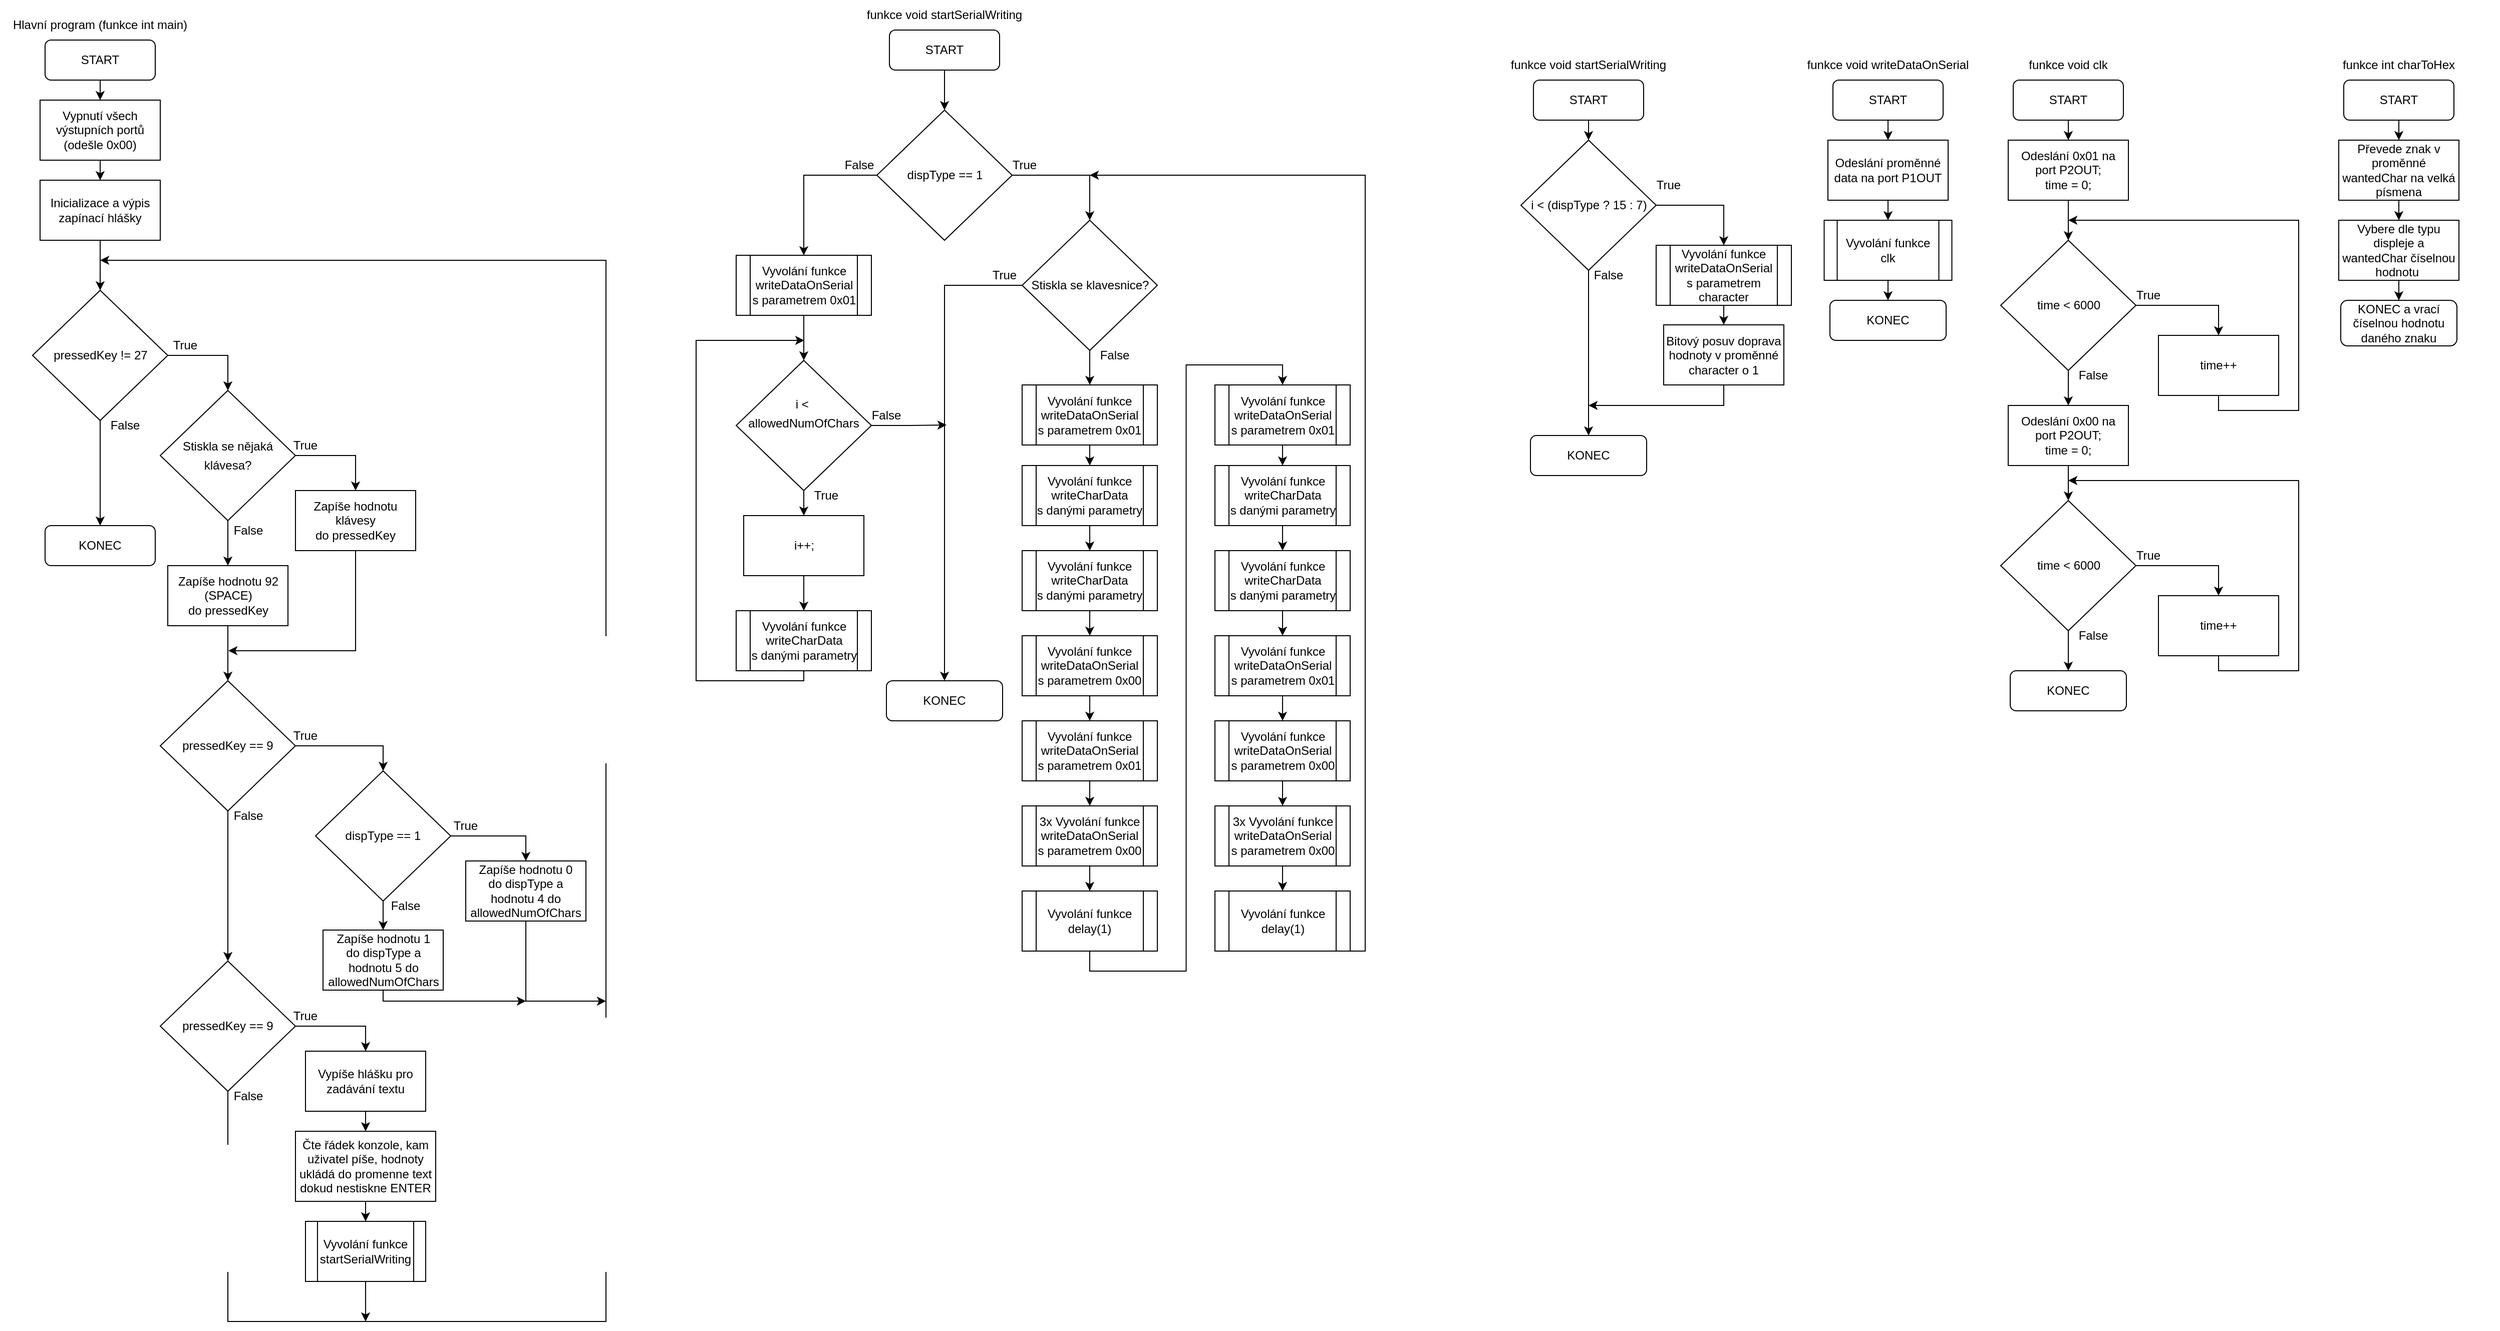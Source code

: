 <mxfile version="16.5.1" type="device"><diagram id="QrY56uuoLX36nAM80_0C" name="Stránka-1"><mxGraphModel dx="1778" dy="1081" grid="0" gridSize="10" guides="1" tooltips="1" connect="1" arrows="1" fold="1" page="0" pageScale="1" pageWidth="827" pageHeight="1169" math="0" shadow="0"><root><mxCell id="0"/><mxCell id="1" parent="0"/><mxCell id="c5aJaTp_58Mo5T-asgfk-2" style="edgeStyle=orthogonalEdgeStyle;rounded=0;orthogonalLoop=1;jettySize=auto;html=1;exitX=0.5;exitY=1;exitDx=0;exitDy=0;entryX=0.5;entryY=0;entryDx=0;entryDy=0;" parent="1" source="IJ9Cn77goTCzu-qHW19k-1" target="c5aJaTp_58Mo5T-asgfk-1" edge="1"><mxGeometry relative="1" as="geometry"/></mxCell><mxCell id="IJ9Cn77goTCzu-qHW19k-1" value="START" style="rounded=1;whiteSpace=wrap;html=1;" parent="1" vertex="1"><mxGeometry x="70" y="190" width="110" height="40" as="geometry"/></mxCell><mxCell id="IJ9Cn77goTCzu-qHW19k-2" value="Hlavní program (funkce int main)" style="text;html=1;strokeColor=none;fillColor=none;align=center;verticalAlign=middle;whiteSpace=wrap;rounded=0;" parent="1" vertex="1"><mxGeometry x="25" y="160" width="200" height="30" as="geometry"/></mxCell><mxCell id="IJ9Cn77goTCzu-qHW19k-237" value="KONEC" style="rounded=1;whiteSpace=wrap;html=1;" parent="1" vertex="1"><mxGeometry x="70" y="675" width="110" height="40" as="geometry"/></mxCell><mxCell id="c5aJaTp_58Mo5T-asgfk-4" style="edgeStyle=orthogonalEdgeStyle;rounded=0;orthogonalLoop=1;jettySize=auto;html=1;exitX=0.5;exitY=1;exitDx=0;exitDy=0;entryX=0.5;entryY=0;entryDx=0;entryDy=0;" parent="1" source="c5aJaTp_58Mo5T-asgfk-1" target="c5aJaTp_58Mo5T-asgfk-3" edge="1"><mxGeometry relative="1" as="geometry"/></mxCell><mxCell id="c5aJaTp_58Mo5T-asgfk-1" value="Vypnutí všech výstupních portů&lt;br&gt;(odešle 0x00)" style="rounded=0;whiteSpace=wrap;html=1;" parent="1" vertex="1"><mxGeometry x="65" y="250" width="120" height="60" as="geometry"/></mxCell><mxCell id="c5aJaTp_58Mo5T-asgfk-6" style="edgeStyle=orthogonalEdgeStyle;rounded=0;orthogonalLoop=1;jettySize=auto;html=1;exitX=0.5;exitY=1;exitDx=0;exitDy=0;entryX=0.5;entryY=0;entryDx=0;entryDy=0;fontFamily=Helvetica;fontSize=12;fontColor=#000000;" parent="1" source="c5aJaTp_58Mo5T-asgfk-3" target="c5aJaTp_58Mo5T-asgfk-5" edge="1"><mxGeometry relative="1" as="geometry"/></mxCell><mxCell id="c5aJaTp_58Mo5T-asgfk-3" value="Inicializace a výpis zapínací hlášky" style="rounded=0;whiteSpace=wrap;html=1;" parent="1" vertex="1"><mxGeometry x="65" y="330" width="120" height="60" as="geometry"/></mxCell><mxCell id="c5aJaTp_58Mo5T-asgfk-10" style="edgeStyle=orthogonalEdgeStyle;rounded=0;orthogonalLoop=1;jettySize=auto;html=1;exitX=0.5;exitY=1;exitDx=0;exitDy=0;entryX=0.5;entryY=0;entryDx=0;entryDy=0;fontFamily=Helvetica;fontSize=12;fontColor=#000000;" parent="1" source="c5aJaTp_58Mo5T-asgfk-5" target="IJ9Cn77goTCzu-qHW19k-237" edge="1"><mxGeometry relative="1" as="geometry"/></mxCell><mxCell id="c5aJaTp_58Mo5T-asgfk-12" style="edgeStyle=orthogonalEdgeStyle;rounded=0;orthogonalLoop=1;jettySize=auto;html=1;exitX=1;exitY=0.5;exitDx=0;exitDy=0;fontFamily=Helvetica;fontSize=12;fontColor=#000000;" parent="1" source="c5aJaTp_58Mo5T-asgfk-5" target="c5aJaTp_58Mo5T-asgfk-11" edge="1"><mxGeometry relative="1" as="geometry"/></mxCell><mxCell id="c5aJaTp_58Mo5T-asgfk-5" value="&lt;div style=&quot;line-height: 19px&quot;&gt;&lt;span style=&quot;background-color: rgb(255 , 255 , 255)&quot;&gt;pressedKey != 27&lt;/span&gt;&lt;/div&gt;" style="rhombus;whiteSpace=wrap;html=1;" parent="1" vertex="1"><mxGeometry x="57.5" y="440" width="135" height="130" as="geometry"/></mxCell><mxCell id="c5aJaTp_58Mo5T-asgfk-8" value="False" style="text;html=1;strokeColor=none;fillColor=none;align=center;verticalAlign=middle;whiteSpace=wrap;rounded=0;labelBackgroundColor=#FFFFFF;fontFamily=Helvetica;fontSize=12;fontColor=#000000;" parent="1" vertex="1"><mxGeometry x="120" y="560" width="60" height="30" as="geometry"/></mxCell><mxCell id="c5aJaTp_58Mo5T-asgfk-9" value="True" style="text;html=1;strokeColor=none;fillColor=none;align=center;verticalAlign=middle;whiteSpace=wrap;rounded=0;labelBackgroundColor=#FFFFFF;fontFamily=Helvetica;fontSize=12;fontColor=#000000;" parent="1" vertex="1"><mxGeometry x="180" y="480" width="60" height="30" as="geometry"/></mxCell><mxCell id="c5aJaTp_58Mo5T-asgfk-15" style="edgeStyle=orthogonalEdgeStyle;rounded=0;orthogonalLoop=1;jettySize=auto;html=1;exitX=1;exitY=0.5;exitDx=0;exitDy=0;entryX=0.5;entryY=0;entryDx=0;entryDy=0;fontFamily=Helvetica;fontSize=12;fontColor=#000000;" parent="1" source="c5aJaTp_58Mo5T-asgfk-11" target="c5aJaTp_58Mo5T-asgfk-14" edge="1"><mxGeometry relative="1" as="geometry"/></mxCell><mxCell id="c5aJaTp_58Mo5T-asgfk-20" style="edgeStyle=orthogonalEdgeStyle;rounded=0;orthogonalLoop=1;jettySize=auto;html=1;exitX=0.5;exitY=1;exitDx=0;exitDy=0;fontFamily=Helvetica;fontSize=12;fontColor=#000000;entryX=0.5;entryY=0;entryDx=0;entryDy=0;" parent="1" source="c5aJaTp_58Mo5T-asgfk-11" target="th4B8OFvPpPlxjY0SMCy-1" edge="1"><mxGeometry relative="1" as="geometry"><mxPoint x="252.5" y="750" as="targetPoint"/></mxGeometry></mxCell><mxCell id="c5aJaTp_58Mo5T-asgfk-11" value="&lt;div style=&quot;line-height: 19px&quot;&gt;&lt;span style=&quot;background-color: rgb(255 , 255 , 255)&quot;&gt;Stiskla se nějaká klávesa?&lt;/span&gt;&lt;/div&gt;" style="rhombus;whiteSpace=wrap;html=1;" parent="1" vertex="1"><mxGeometry x="185" y="540" width="135" height="130" as="geometry"/></mxCell><mxCell id="c5aJaTp_58Mo5T-asgfk-13" value="True" style="text;html=1;strokeColor=none;fillColor=none;align=center;verticalAlign=middle;whiteSpace=wrap;rounded=0;labelBackgroundColor=#FFFFFF;fontFamily=Helvetica;fontSize=12;fontColor=#000000;" parent="1" vertex="1"><mxGeometry x="300" y="580" width="60" height="30" as="geometry"/></mxCell><mxCell id="th4B8OFvPpPlxjY0SMCy-6" style="edgeStyle=orthogonalEdgeStyle;rounded=0;orthogonalLoop=1;jettySize=auto;html=1;exitX=0.5;exitY=1;exitDx=0;exitDy=0;" edge="1" parent="1" source="c5aJaTp_58Mo5T-asgfk-14"><mxGeometry relative="1" as="geometry"><mxPoint x="253" y="800" as="targetPoint"/><Array as="points"><mxPoint x="380" y="800"/><mxPoint x="253" y="800"/></Array></mxGeometry></mxCell><mxCell id="c5aJaTp_58Mo5T-asgfk-14" value="Zapíše hodnotu klávesy &lt;br&gt;do pressedKey" style="rounded=0;whiteSpace=wrap;html=1;labelBackgroundColor=#FFFFFF;fontFamily=Helvetica;fontSize=12;fontColor=#000000;" parent="1" vertex="1"><mxGeometry x="320" y="640" width="120" height="60" as="geometry"/></mxCell><mxCell id="c5aJaTp_58Mo5T-asgfk-16" value="False" style="text;html=1;strokeColor=none;fillColor=none;align=center;verticalAlign=middle;whiteSpace=wrap;rounded=0;labelBackgroundColor=#FFFFFF;fontFamily=Helvetica;fontSize=12;fontColor=#000000;" parent="1" vertex="1"><mxGeometry x="243" y="665" width="60" height="30" as="geometry"/></mxCell><mxCell id="th4B8OFvPpPlxjY0SMCy-39" style="edgeStyle=orthogonalEdgeStyle;rounded=0;orthogonalLoop=1;jettySize=auto;html=1;exitX=0.5;exitY=1;exitDx=0;exitDy=0;entryX=0.5;entryY=0;entryDx=0;entryDy=0;" edge="1" parent="1" source="c5aJaTp_58Mo5T-asgfk-121" target="th4B8OFvPpPlxjY0SMCy-32"><mxGeometry relative="1" as="geometry"/></mxCell><mxCell id="c5aJaTp_58Mo5T-asgfk-121" value="START" style="rounded=1;whiteSpace=wrap;html=1;" parent="1" vertex="1"><mxGeometry x="913" y="180" width="110" height="40" as="geometry"/></mxCell><mxCell id="c5aJaTp_58Mo5T-asgfk-122" value="funkce void startSerialWriting" style="text;html=1;strokeColor=none;fillColor=none;align=center;verticalAlign=middle;whiteSpace=wrap;rounded=0;" parent="1" vertex="1"><mxGeometry x="868" y="150" width="200" height="30" as="geometry"/></mxCell><mxCell id="th4B8OFvPpPlxjY0SMCy-4" style="edgeStyle=orthogonalEdgeStyle;rounded=0;orthogonalLoop=1;jettySize=auto;html=1;exitX=0.5;exitY=1;exitDx=0;exitDy=0;entryX=0.5;entryY=0;entryDx=0;entryDy=0;" edge="1" parent="1" source="th4B8OFvPpPlxjY0SMCy-1" target="th4B8OFvPpPlxjY0SMCy-2"><mxGeometry relative="1" as="geometry"/></mxCell><mxCell id="th4B8OFvPpPlxjY0SMCy-1" value="Zapíše hodnotu 92 (SPACE) &lt;br&gt;do pressedKey" style="rounded=0;whiteSpace=wrap;html=1;labelBackgroundColor=#FFFFFF;fontFamily=Helvetica;fontSize=12;fontColor=#000000;" vertex="1" parent="1"><mxGeometry x="192.5" y="715" width="120" height="60" as="geometry"/></mxCell><mxCell id="th4B8OFvPpPlxjY0SMCy-5" style="edgeStyle=orthogonalEdgeStyle;rounded=0;orthogonalLoop=1;jettySize=auto;html=1;exitX=0.5;exitY=1;exitDx=0;exitDy=0;entryX=0.5;entryY=0;entryDx=0;entryDy=0;" edge="1" parent="1" source="th4B8OFvPpPlxjY0SMCy-2" target="th4B8OFvPpPlxjY0SMCy-3"><mxGeometry relative="1" as="geometry"/></mxCell><mxCell id="th4B8OFvPpPlxjY0SMCy-13" style="edgeStyle=orthogonalEdgeStyle;rounded=0;orthogonalLoop=1;jettySize=auto;html=1;exitX=1;exitY=0.5;exitDx=0;exitDy=0;entryX=0.5;entryY=0;entryDx=0;entryDy=0;" edge="1" parent="1" source="th4B8OFvPpPlxjY0SMCy-2" target="th4B8OFvPpPlxjY0SMCy-12"><mxGeometry relative="1" as="geometry"/></mxCell><mxCell id="th4B8OFvPpPlxjY0SMCy-2" value="&lt;div style=&quot;line-height: 19px&quot;&gt;&lt;span style=&quot;background-color: rgb(255 , 255 , 255)&quot;&gt;pressedKey == 9&lt;/span&gt;&lt;/div&gt;" style="rhombus;whiteSpace=wrap;html=1;" vertex="1" parent="1"><mxGeometry x="185" y="830" width="135" height="130" as="geometry"/></mxCell><mxCell id="th4B8OFvPpPlxjY0SMCy-10" style="edgeStyle=orthogonalEdgeStyle;rounded=0;orthogonalLoop=1;jettySize=auto;html=1;exitX=0.5;exitY=1;exitDx=0;exitDy=0;" edge="1" parent="1" source="th4B8OFvPpPlxjY0SMCy-3"><mxGeometry relative="1" as="geometry"><mxPoint x="125" y="410" as="targetPoint"/><Array as="points"><mxPoint x="253" y="1470"/><mxPoint x="630" y="1470"/><mxPoint x="630" y="410"/></Array></mxGeometry></mxCell><mxCell id="th4B8OFvPpPlxjY0SMCy-24" style="edgeStyle=orthogonalEdgeStyle;rounded=0;orthogonalLoop=1;jettySize=auto;html=1;exitX=1;exitY=0.5;exitDx=0;exitDy=0;entryX=0.5;entryY=0;entryDx=0;entryDy=0;" edge="1" parent="1" source="th4B8OFvPpPlxjY0SMCy-3" target="th4B8OFvPpPlxjY0SMCy-23"><mxGeometry relative="1" as="geometry"/></mxCell><mxCell id="th4B8OFvPpPlxjY0SMCy-3" value="&lt;div style=&quot;line-height: 19px&quot;&gt;&lt;span style=&quot;background-color: rgb(255 , 255 , 255)&quot;&gt;pressedKey == 9&lt;/span&gt;&lt;/div&gt;" style="rhombus;whiteSpace=wrap;html=1;" vertex="1" parent="1"><mxGeometry x="185" y="1110" width="135" height="130" as="geometry"/></mxCell><mxCell id="th4B8OFvPpPlxjY0SMCy-7" value="False" style="text;html=1;strokeColor=none;fillColor=none;align=center;verticalAlign=middle;whiteSpace=wrap;rounded=0;labelBackgroundColor=#FFFFFF;fontFamily=Helvetica;fontSize=12;fontColor=#000000;" vertex="1" parent="1"><mxGeometry x="243" y="950" width="60" height="30" as="geometry"/></mxCell><mxCell id="th4B8OFvPpPlxjY0SMCy-8" value="True" style="text;html=1;strokeColor=none;fillColor=none;align=center;verticalAlign=middle;whiteSpace=wrap;rounded=0;labelBackgroundColor=#FFFFFF;fontFamily=Helvetica;fontSize=12;fontColor=#000000;" vertex="1" parent="1"><mxGeometry x="300" y="870" width="60" height="30" as="geometry"/></mxCell><mxCell id="th4B8OFvPpPlxjY0SMCy-9" value="False" style="text;html=1;strokeColor=none;fillColor=none;align=center;verticalAlign=middle;whiteSpace=wrap;rounded=0;labelBackgroundColor=#FFFFFF;fontFamily=Helvetica;fontSize=12;fontColor=#000000;" vertex="1" parent="1"><mxGeometry x="400" y="1040" width="60" height="30" as="geometry"/></mxCell><mxCell id="th4B8OFvPpPlxjY0SMCy-15" style="edgeStyle=orthogonalEdgeStyle;rounded=0;orthogonalLoop=1;jettySize=auto;html=1;exitX=1;exitY=0.5;exitDx=0;exitDy=0;entryX=0.5;entryY=0;entryDx=0;entryDy=0;" edge="1" parent="1" source="th4B8OFvPpPlxjY0SMCy-12" target="th4B8OFvPpPlxjY0SMCy-14"><mxGeometry relative="1" as="geometry"/></mxCell><mxCell id="th4B8OFvPpPlxjY0SMCy-17" style="edgeStyle=orthogonalEdgeStyle;rounded=0;orthogonalLoop=1;jettySize=auto;html=1;exitX=0.5;exitY=1;exitDx=0;exitDy=0;entryX=0.5;entryY=0;entryDx=0;entryDy=0;" edge="1" parent="1" source="th4B8OFvPpPlxjY0SMCy-12" target="th4B8OFvPpPlxjY0SMCy-16"><mxGeometry relative="1" as="geometry"/></mxCell><mxCell id="th4B8OFvPpPlxjY0SMCy-12" value="&lt;div style=&quot;line-height: 19px&quot;&gt;&lt;span style=&quot;background-color: rgb(255 , 255 , 255)&quot;&gt;dispType == 1&lt;/span&gt;&lt;/div&gt;" style="rhombus;whiteSpace=wrap;html=1;" vertex="1" parent="1"><mxGeometry x="340" y="920" width="135" height="130" as="geometry"/></mxCell><mxCell id="th4B8OFvPpPlxjY0SMCy-19" style="edgeStyle=orthogonalEdgeStyle;rounded=0;orthogonalLoop=1;jettySize=auto;html=1;exitX=0.5;exitY=1;exitDx=0;exitDy=0;" edge="1" parent="1" source="th4B8OFvPpPlxjY0SMCy-14"><mxGeometry relative="1" as="geometry"><mxPoint x="630" y="1150" as="targetPoint"/><Array as="points"><mxPoint x="550" y="1150"/></Array></mxGeometry></mxCell><mxCell id="th4B8OFvPpPlxjY0SMCy-14" value="Zapíše hodnotu 0&lt;br&gt;do dispType a hodnotu 4 do allowedNumOfChars" style="rounded=0;whiteSpace=wrap;html=1;labelBackgroundColor=#FFFFFF;fontFamily=Helvetica;fontSize=12;fontColor=#000000;" vertex="1" parent="1"><mxGeometry x="490" y="1010" width="120" height="60" as="geometry"/></mxCell><mxCell id="th4B8OFvPpPlxjY0SMCy-20" style="edgeStyle=orthogonalEdgeStyle;rounded=0;orthogonalLoop=1;jettySize=auto;html=1;exitX=0.5;exitY=1;exitDx=0;exitDy=0;" edge="1" parent="1" source="th4B8OFvPpPlxjY0SMCy-16"><mxGeometry relative="1" as="geometry"><mxPoint x="550" y="1150" as="targetPoint"/><Array as="points"><mxPoint x="408" y="1150"/></Array></mxGeometry></mxCell><mxCell id="th4B8OFvPpPlxjY0SMCy-16" value="Zapíše hodnotu 1&lt;br&gt;do dispType a hodnotu 5 do allowedNumOfChars" style="rounded=0;whiteSpace=wrap;html=1;labelBackgroundColor=#FFFFFF;fontFamily=Helvetica;fontSize=12;fontColor=#000000;" vertex="1" parent="1"><mxGeometry x="347.5" y="1079" width="120" height="60" as="geometry"/></mxCell><mxCell id="th4B8OFvPpPlxjY0SMCy-21" value="True" style="text;html=1;strokeColor=none;fillColor=none;align=center;verticalAlign=middle;whiteSpace=wrap;rounded=0;labelBackgroundColor=#FFFFFF;fontFamily=Helvetica;fontSize=12;fontColor=#000000;" vertex="1" parent="1"><mxGeometry x="460" y="960" width="60" height="30" as="geometry"/></mxCell><mxCell id="th4B8OFvPpPlxjY0SMCy-28" style="edgeStyle=orthogonalEdgeStyle;rounded=0;orthogonalLoop=1;jettySize=auto;html=1;exitX=0.5;exitY=1;exitDx=0;exitDy=0;entryX=0.5;entryY=0;entryDx=0;entryDy=0;" edge="1" parent="1" source="th4B8OFvPpPlxjY0SMCy-22" target="th4B8OFvPpPlxjY0SMCy-27"><mxGeometry relative="1" as="geometry"/></mxCell><mxCell id="th4B8OFvPpPlxjY0SMCy-22" value="Čte řádek konzole, kam uživatel píše, hodnoty ukládá do promenne text&lt;br&gt;dokud nestiskne ENTER" style="rounded=0;whiteSpace=wrap;html=1;labelBackgroundColor=#FFFFFF;fontFamily=Helvetica;fontSize=12;fontColor=#000000;" vertex="1" parent="1"><mxGeometry x="320" y="1280" width="140" height="70" as="geometry"/></mxCell><mxCell id="th4B8OFvPpPlxjY0SMCy-25" style="edgeStyle=orthogonalEdgeStyle;rounded=0;orthogonalLoop=1;jettySize=auto;html=1;exitX=0.5;exitY=1;exitDx=0;exitDy=0;entryX=0.5;entryY=0;entryDx=0;entryDy=0;" edge="1" parent="1" source="th4B8OFvPpPlxjY0SMCy-23" target="th4B8OFvPpPlxjY0SMCy-22"><mxGeometry relative="1" as="geometry"/></mxCell><mxCell id="th4B8OFvPpPlxjY0SMCy-23" value="Vypíše hlášku pro zadávání textu" style="rounded=0;whiteSpace=wrap;html=1;labelBackgroundColor=#FFFFFF;fontFamily=Helvetica;fontSize=12;fontColor=#000000;" vertex="1" parent="1"><mxGeometry x="330" y="1200" width="120" height="60" as="geometry"/></mxCell><mxCell id="th4B8OFvPpPlxjY0SMCy-29" style="edgeStyle=orthogonalEdgeStyle;rounded=0;orthogonalLoop=1;jettySize=auto;html=1;exitX=0.5;exitY=1;exitDx=0;exitDy=0;" edge="1" parent="1" source="th4B8OFvPpPlxjY0SMCy-27"><mxGeometry relative="1" as="geometry"><mxPoint x="390" y="1470" as="targetPoint"/></mxGeometry></mxCell><mxCell id="th4B8OFvPpPlxjY0SMCy-27" value="Vyvolání funkce startSerialWriting" style="shape=process;whiteSpace=wrap;html=1;backgroundOutline=1;" vertex="1" parent="1"><mxGeometry x="330" y="1370" width="120" height="60" as="geometry"/></mxCell><mxCell id="th4B8OFvPpPlxjY0SMCy-30" value="False" style="text;html=1;strokeColor=none;fillColor=none;align=center;verticalAlign=middle;whiteSpace=wrap;rounded=0;labelBackgroundColor=#FFFFFF;fontFamily=Helvetica;fontSize=12;fontColor=#000000;" vertex="1" parent="1"><mxGeometry x="243" y="1230" width="60" height="30" as="geometry"/></mxCell><mxCell id="th4B8OFvPpPlxjY0SMCy-31" value="True" style="text;html=1;strokeColor=none;fillColor=none;align=center;verticalAlign=middle;whiteSpace=wrap;rounded=0;labelBackgroundColor=#FFFFFF;fontFamily=Helvetica;fontSize=12;fontColor=#000000;" vertex="1" parent="1"><mxGeometry x="300" y="1150" width="60" height="30" as="geometry"/></mxCell><mxCell id="th4B8OFvPpPlxjY0SMCy-37" style="edgeStyle=orthogonalEdgeStyle;rounded=0;orthogonalLoop=1;jettySize=auto;html=1;exitX=1;exitY=0.5;exitDx=0;exitDy=0;entryX=0.5;entryY=0;entryDx=0;entryDy=0;" edge="1" parent="1" source="th4B8OFvPpPlxjY0SMCy-32" target="th4B8OFvPpPlxjY0SMCy-35"><mxGeometry relative="1" as="geometry"/></mxCell><mxCell id="th4B8OFvPpPlxjY0SMCy-85" style="edgeStyle=orthogonalEdgeStyle;rounded=0;orthogonalLoop=1;jettySize=auto;html=1;exitX=0;exitY=0.5;exitDx=0;exitDy=0;entryX=0.5;entryY=0;entryDx=0;entryDy=0;" edge="1" parent="1" source="th4B8OFvPpPlxjY0SMCy-35" target="th4B8OFvPpPlxjY0SMCy-84"><mxGeometry relative="1" as="geometry"/></mxCell><mxCell id="th4B8OFvPpPlxjY0SMCy-88" style="edgeStyle=orthogonalEdgeStyle;rounded=0;orthogonalLoop=1;jettySize=auto;html=1;exitX=0;exitY=0.5;exitDx=0;exitDy=0;entryX=0.5;entryY=0;entryDx=0;entryDy=0;" edge="1" parent="1" source="th4B8OFvPpPlxjY0SMCy-32" target="th4B8OFvPpPlxjY0SMCy-87"><mxGeometry relative="1" as="geometry"/></mxCell><mxCell id="th4B8OFvPpPlxjY0SMCy-32" value="&lt;div style=&quot;line-height: 19px&quot;&gt;&lt;span style=&quot;background-color: rgb(255 , 255 , 255)&quot;&gt;dispType == 1&lt;/span&gt;&lt;/div&gt;" style="rhombus;whiteSpace=wrap;html=1;" vertex="1" parent="1"><mxGeometry x="900.5" y="260" width="135" height="130" as="geometry"/></mxCell><mxCell id="th4B8OFvPpPlxjY0SMCy-33" value="True" style="text;html=1;strokeColor=none;fillColor=none;align=center;verticalAlign=middle;whiteSpace=wrap;rounded=0;labelBackgroundColor=#FFFFFF;fontFamily=Helvetica;fontSize=12;fontColor=#000000;" vertex="1" parent="1"><mxGeometry x="1018" y="300" width="60" height="30" as="geometry"/></mxCell><mxCell id="th4B8OFvPpPlxjY0SMCy-34" value="False" style="text;html=1;strokeColor=none;fillColor=none;align=center;verticalAlign=middle;whiteSpace=wrap;rounded=0;labelBackgroundColor=#FFFFFF;fontFamily=Helvetica;fontSize=12;fontColor=#000000;" vertex="1" parent="1"><mxGeometry x="853" y="300.0" width="60" height="30" as="geometry"/></mxCell><mxCell id="th4B8OFvPpPlxjY0SMCy-45" style="edgeStyle=orthogonalEdgeStyle;rounded=0;orthogonalLoop=1;jettySize=auto;html=1;exitX=0.5;exitY=1;exitDx=0;exitDy=0;entryX=0.5;entryY=0;entryDx=0;entryDy=0;" edge="1" parent="1" source="th4B8OFvPpPlxjY0SMCy-35" target="th4B8OFvPpPlxjY0SMCy-41"><mxGeometry relative="1" as="geometry"/></mxCell><mxCell id="th4B8OFvPpPlxjY0SMCy-35" value="&lt;span style=&quot;background-color: rgb(255 , 255 , 255)&quot;&gt;Stiskla se klavesnice?&lt;/span&gt;" style="rhombus;whiteSpace=wrap;html=1;" vertex="1" parent="1"><mxGeometry x="1045.5" y="370.0" width="135" height="130" as="geometry"/></mxCell><mxCell id="th4B8OFvPpPlxjY0SMCy-36" value="True" style="text;html=1;strokeColor=none;fillColor=none;align=center;verticalAlign=middle;whiteSpace=wrap;rounded=0;labelBackgroundColor=#FFFFFF;fontFamily=Helvetica;fontSize=12;fontColor=#000000;" vertex="1" parent="1"><mxGeometry x="998" y="410.0" width="60" height="30" as="geometry"/></mxCell><mxCell id="th4B8OFvPpPlxjY0SMCy-40" value="False" style="text;html=1;strokeColor=none;fillColor=none;align=center;verticalAlign=middle;whiteSpace=wrap;rounded=0;labelBackgroundColor=#FFFFFF;fontFamily=Helvetica;fontSize=12;fontColor=#000000;" vertex="1" parent="1"><mxGeometry x="1108" y="490.0" width="60" height="30" as="geometry"/></mxCell><mxCell id="th4B8OFvPpPlxjY0SMCy-47" style="edgeStyle=orthogonalEdgeStyle;rounded=0;orthogonalLoop=1;jettySize=auto;html=1;exitX=0.5;exitY=1;exitDx=0;exitDy=0;entryX=0.5;entryY=0;entryDx=0;entryDy=0;" edge="1" parent="1" source="th4B8OFvPpPlxjY0SMCy-41" target="th4B8OFvPpPlxjY0SMCy-44"><mxGeometry relative="1" as="geometry"/></mxCell><mxCell id="th4B8OFvPpPlxjY0SMCy-41" value="Vyvolání funkce writeDataOnSerial&lt;br&gt;s parametrem 0x01" style="shape=process;whiteSpace=wrap;html=1;backgroundOutline=1;" vertex="1" parent="1"><mxGeometry x="1045.5" y="534.5" width="135" height="60" as="geometry"/></mxCell><mxCell id="th4B8OFvPpPlxjY0SMCy-82" style="edgeStyle=orthogonalEdgeStyle;rounded=0;orthogonalLoop=1;jettySize=auto;html=1;exitX=0.5;exitY=1;exitDx=0;exitDy=0;entryX=0.5;entryY=0;entryDx=0;entryDy=0;" edge="1" parent="1" source="th4B8OFvPpPlxjY0SMCy-43" target="th4B8OFvPpPlxjY0SMCy-70"><mxGeometry relative="1" as="geometry"/></mxCell><mxCell id="th4B8OFvPpPlxjY0SMCy-43" value="Vyvolání funkce delay(1)" style="shape=process;whiteSpace=wrap;html=1;backgroundOutline=1;" vertex="1" parent="1"><mxGeometry x="1045.5" y="1040" width="135" height="60" as="geometry"/></mxCell><mxCell id="th4B8OFvPpPlxjY0SMCy-48" style="edgeStyle=orthogonalEdgeStyle;rounded=0;orthogonalLoop=1;jettySize=auto;html=1;exitX=0.5;exitY=1;exitDx=0;exitDy=0;entryX=0.5;entryY=0;entryDx=0;entryDy=0;" edge="1" parent="1" source="th4B8OFvPpPlxjY0SMCy-44" target="th4B8OFvPpPlxjY0SMCy-46"><mxGeometry relative="1" as="geometry"/></mxCell><mxCell id="th4B8OFvPpPlxjY0SMCy-44" value="Vyvolání funkce writeCharData&lt;br&gt;s danými parametry" style="shape=process;whiteSpace=wrap;html=1;backgroundOutline=1;" vertex="1" parent="1"><mxGeometry x="1045.5" y="615" width="135" height="60" as="geometry"/></mxCell><mxCell id="th4B8OFvPpPlxjY0SMCy-50" style="edgeStyle=orthogonalEdgeStyle;rounded=0;orthogonalLoop=1;jettySize=auto;html=1;exitX=0.5;exitY=1;exitDx=0;exitDy=0;entryX=0.5;entryY=0;entryDx=0;entryDy=0;" edge="1" parent="1" source="th4B8OFvPpPlxjY0SMCy-46" target="th4B8OFvPpPlxjY0SMCy-49"><mxGeometry relative="1" as="geometry"/></mxCell><mxCell id="th4B8OFvPpPlxjY0SMCy-46" value="Vyvolání funkce writeCharData&lt;br&gt;s danými parametry" style="shape=process;whiteSpace=wrap;html=1;backgroundOutline=1;" vertex="1" parent="1"><mxGeometry x="1045.5" y="700" width="135" height="60" as="geometry"/></mxCell><mxCell id="th4B8OFvPpPlxjY0SMCy-52" style="edgeStyle=orthogonalEdgeStyle;rounded=0;orthogonalLoop=1;jettySize=auto;html=1;exitX=0.5;exitY=1;exitDx=0;exitDy=0;entryX=0.5;entryY=0;entryDx=0;entryDy=0;" edge="1" parent="1" source="th4B8OFvPpPlxjY0SMCy-49" target="th4B8OFvPpPlxjY0SMCy-51"><mxGeometry relative="1" as="geometry"/></mxCell><mxCell id="th4B8OFvPpPlxjY0SMCy-49" value="Vyvolání funkce writeDataOnSerial&lt;br&gt;s parametrem 0x00" style="shape=process;whiteSpace=wrap;html=1;backgroundOutline=1;" vertex="1" parent="1"><mxGeometry x="1045.5" y="785" width="135" height="60" as="geometry"/></mxCell><mxCell id="th4B8OFvPpPlxjY0SMCy-54" style="edgeStyle=orthogonalEdgeStyle;rounded=0;orthogonalLoop=1;jettySize=auto;html=1;exitX=0.5;exitY=1;exitDx=0;exitDy=0;entryX=0.5;entryY=0;entryDx=0;entryDy=0;" edge="1" parent="1" source="th4B8OFvPpPlxjY0SMCy-51" target="th4B8OFvPpPlxjY0SMCy-53"><mxGeometry relative="1" as="geometry"/></mxCell><mxCell id="th4B8OFvPpPlxjY0SMCy-51" value="Vyvolání funkce writeDataOnSerial&lt;br&gt;s parametrem 0x01" style="shape=process;whiteSpace=wrap;html=1;backgroundOutline=1;" vertex="1" parent="1"><mxGeometry x="1045.5" y="870" width="135" height="60" as="geometry"/></mxCell><mxCell id="th4B8OFvPpPlxjY0SMCy-55" style="edgeStyle=orthogonalEdgeStyle;rounded=0;orthogonalLoop=1;jettySize=auto;html=1;exitX=0.5;exitY=1;exitDx=0;exitDy=0;entryX=0.5;entryY=0;entryDx=0;entryDy=0;" edge="1" parent="1" source="th4B8OFvPpPlxjY0SMCy-53" target="th4B8OFvPpPlxjY0SMCy-43"><mxGeometry relative="1" as="geometry"/></mxCell><mxCell id="th4B8OFvPpPlxjY0SMCy-53" value="3x Vyvolání funkce writeDataOnSerial&lt;br&gt;s parametrem 0x00" style="shape=process;whiteSpace=wrap;html=1;backgroundOutline=1;" vertex="1" parent="1"><mxGeometry x="1045.5" y="955" width="135" height="60" as="geometry"/></mxCell><mxCell id="th4B8OFvPpPlxjY0SMCy-69" style="edgeStyle=orthogonalEdgeStyle;rounded=0;orthogonalLoop=1;jettySize=auto;html=1;exitX=0.5;exitY=1;exitDx=0;exitDy=0;entryX=0.5;entryY=0;entryDx=0;entryDy=0;" edge="1" parent="1" source="th4B8OFvPpPlxjY0SMCy-70" target="th4B8OFvPpPlxjY0SMCy-73"><mxGeometry relative="1" as="geometry"/></mxCell><mxCell id="th4B8OFvPpPlxjY0SMCy-70" value="Vyvolání funkce writeDataOnSerial&lt;br&gt;s parametrem 0x01" style="shape=process;whiteSpace=wrap;html=1;backgroundOutline=1;" vertex="1" parent="1"><mxGeometry x="1238" y="534.5" width="135" height="60" as="geometry"/></mxCell><mxCell id="th4B8OFvPpPlxjY0SMCy-83" style="edgeStyle=orthogonalEdgeStyle;rounded=0;orthogonalLoop=1;jettySize=auto;html=1;exitX=0.5;exitY=1;exitDx=0;exitDy=0;" edge="1" parent="1" source="th4B8OFvPpPlxjY0SMCy-71"><mxGeometry relative="1" as="geometry"><mxPoint x="1113" y="325" as="targetPoint"/><Array as="points"><mxPoint x="1388" y="1100"/><mxPoint x="1388" y="325"/></Array></mxGeometry></mxCell><mxCell id="th4B8OFvPpPlxjY0SMCy-71" value="Vyvolání funkce delay(1)" style="shape=process;whiteSpace=wrap;html=1;backgroundOutline=1;" vertex="1" parent="1"><mxGeometry x="1238" y="1040" width="135" height="60" as="geometry"/></mxCell><mxCell id="th4B8OFvPpPlxjY0SMCy-72" style="edgeStyle=orthogonalEdgeStyle;rounded=0;orthogonalLoop=1;jettySize=auto;html=1;exitX=0.5;exitY=1;exitDx=0;exitDy=0;entryX=0.5;entryY=0;entryDx=0;entryDy=0;" edge="1" parent="1" source="th4B8OFvPpPlxjY0SMCy-73" target="th4B8OFvPpPlxjY0SMCy-75"><mxGeometry relative="1" as="geometry"/></mxCell><mxCell id="th4B8OFvPpPlxjY0SMCy-73" value="Vyvolání funkce writeCharData&lt;br&gt;s danými parametry" style="shape=process;whiteSpace=wrap;html=1;backgroundOutline=1;" vertex="1" parent="1"><mxGeometry x="1238" y="615" width="135" height="60" as="geometry"/></mxCell><mxCell id="th4B8OFvPpPlxjY0SMCy-74" style="edgeStyle=orthogonalEdgeStyle;rounded=0;orthogonalLoop=1;jettySize=auto;html=1;exitX=0.5;exitY=1;exitDx=0;exitDy=0;entryX=0.5;entryY=0;entryDx=0;entryDy=0;" edge="1" parent="1" source="th4B8OFvPpPlxjY0SMCy-75" target="th4B8OFvPpPlxjY0SMCy-77"><mxGeometry relative="1" as="geometry"/></mxCell><mxCell id="th4B8OFvPpPlxjY0SMCy-75" value="Vyvolání funkce writeCharData&lt;br&gt;s danými parametry" style="shape=process;whiteSpace=wrap;html=1;backgroundOutline=1;" vertex="1" parent="1"><mxGeometry x="1238" y="700" width="135" height="60" as="geometry"/></mxCell><mxCell id="th4B8OFvPpPlxjY0SMCy-76" style="edgeStyle=orthogonalEdgeStyle;rounded=0;orthogonalLoop=1;jettySize=auto;html=1;exitX=0.5;exitY=1;exitDx=0;exitDy=0;entryX=0.5;entryY=0;entryDx=0;entryDy=0;" edge="1" parent="1" source="th4B8OFvPpPlxjY0SMCy-77" target="th4B8OFvPpPlxjY0SMCy-79"><mxGeometry relative="1" as="geometry"/></mxCell><mxCell id="th4B8OFvPpPlxjY0SMCy-77" value="Vyvolání funkce writeDataOnSerial&lt;br&gt;s parametrem 0x01" style="shape=process;whiteSpace=wrap;html=1;backgroundOutline=1;" vertex="1" parent="1"><mxGeometry x="1238" y="785" width="135" height="60" as="geometry"/></mxCell><mxCell id="th4B8OFvPpPlxjY0SMCy-78" style="edgeStyle=orthogonalEdgeStyle;rounded=0;orthogonalLoop=1;jettySize=auto;html=1;exitX=0.5;exitY=1;exitDx=0;exitDy=0;entryX=0.5;entryY=0;entryDx=0;entryDy=0;" edge="1" parent="1" source="th4B8OFvPpPlxjY0SMCy-79" target="th4B8OFvPpPlxjY0SMCy-81"><mxGeometry relative="1" as="geometry"/></mxCell><mxCell id="th4B8OFvPpPlxjY0SMCy-79" value="Vyvolání funkce writeDataOnSerial&lt;br&gt;s parametrem 0x00" style="shape=process;whiteSpace=wrap;html=1;backgroundOutline=1;" vertex="1" parent="1"><mxGeometry x="1238" y="870" width="135" height="60" as="geometry"/></mxCell><mxCell id="th4B8OFvPpPlxjY0SMCy-80" style="edgeStyle=orthogonalEdgeStyle;rounded=0;orthogonalLoop=1;jettySize=auto;html=1;exitX=0.5;exitY=1;exitDx=0;exitDy=0;entryX=0.5;entryY=0;entryDx=0;entryDy=0;" edge="1" parent="1" source="th4B8OFvPpPlxjY0SMCy-81" target="th4B8OFvPpPlxjY0SMCy-71"><mxGeometry relative="1" as="geometry"/></mxCell><mxCell id="th4B8OFvPpPlxjY0SMCy-81" value="3x Vyvolání funkce writeDataOnSerial&lt;br&gt;s parametrem 0x00" style="shape=process;whiteSpace=wrap;html=1;backgroundOutline=1;" vertex="1" parent="1"><mxGeometry x="1238" y="955" width="135" height="60" as="geometry"/></mxCell><mxCell id="th4B8OFvPpPlxjY0SMCy-84" value="KONEC" style="rounded=1;whiteSpace=wrap;html=1;" vertex="1" parent="1"><mxGeometry x="910" y="830" width="116" height="40" as="geometry"/></mxCell><mxCell id="th4B8OFvPpPlxjY0SMCy-89" style="edgeStyle=orthogonalEdgeStyle;rounded=0;orthogonalLoop=1;jettySize=auto;html=1;exitX=0.5;exitY=1;exitDx=0;exitDy=0;entryX=0.5;entryY=0;entryDx=0;entryDy=0;" edge="1" parent="1" source="th4B8OFvPpPlxjY0SMCy-87"><mxGeometry relative="1" as="geometry"><mxPoint x="827.5" y="510" as="targetPoint"/></mxGeometry></mxCell><mxCell id="th4B8OFvPpPlxjY0SMCy-87" value="Vyvolání funkce writeDataOnSerial&lt;br&gt;s parametrem 0x01" style="shape=process;whiteSpace=wrap;html=1;backgroundOutline=1;" vertex="1" parent="1"><mxGeometry x="760" y="405" width="135" height="60" as="geometry"/></mxCell><mxCell id="th4B8OFvPpPlxjY0SMCy-97" style="edgeStyle=orthogonalEdgeStyle;rounded=0;orthogonalLoop=1;jettySize=auto;html=1;exitX=1;exitY=0.5;exitDx=0;exitDy=0;fontSize=2;" edge="1" parent="1" source="th4B8OFvPpPlxjY0SMCy-90"><mxGeometry relative="1" as="geometry"><mxPoint x="970" y="574.556" as="targetPoint"/></mxGeometry></mxCell><mxCell id="th4B8OFvPpPlxjY0SMCy-101" style="edgeStyle=orthogonalEdgeStyle;rounded=0;orthogonalLoop=1;jettySize=auto;html=1;exitX=0.5;exitY=1;exitDx=0;exitDy=0;entryX=0.5;entryY=0;entryDx=0;entryDy=0;fontSize=2;" edge="1" parent="1" source="th4B8OFvPpPlxjY0SMCy-90" target="th4B8OFvPpPlxjY0SMCy-99"><mxGeometry relative="1" as="geometry"/></mxCell><mxCell id="th4B8OFvPpPlxjY0SMCy-90" value="&lt;div style=&quot;line-height: 19px&quot;&gt;&lt;font size=&quot;1&quot; style=&quot;line-height: 2.8&quot;&gt;&amp;nbsp;&amp;nbsp;&lt;/font&gt;&lt;/div&gt;&lt;div style=&quot;line-height: 19px&quot;&gt;&lt;span style=&quot;background-color: rgb(255 , 255 , 255)&quot;&gt;i &amp;lt;&amp;nbsp;&lt;/span&gt;&lt;/div&gt;&lt;div style=&quot;line-height: 19px&quot;&gt;&lt;span style=&quot;background-color: rgb(255 , 255 , 255)&quot;&gt;allowedNumOfChars&lt;/span&gt;&lt;/div&gt;" style="rhombus;whiteSpace=wrap;html=1;horizontal=1;verticalAlign=top;" vertex="1" parent="1"><mxGeometry x="760" y="510" width="135" height="130" as="geometry"/></mxCell><mxCell id="th4B8OFvPpPlxjY0SMCy-92" value="True" style="text;html=1;strokeColor=none;fillColor=none;align=center;verticalAlign=middle;whiteSpace=wrap;rounded=0;labelBackgroundColor=#FFFFFF;fontFamily=Helvetica;fontSize=12;fontColor=#000000;" vertex="1" parent="1"><mxGeometry x="820" y="630" width="60" height="30" as="geometry"/></mxCell><mxCell id="th4B8OFvPpPlxjY0SMCy-95" style="edgeStyle=orthogonalEdgeStyle;rounded=0;orthogonalLoop=1;jettySize=auto;html=1;exitX=0.5;exitY=1;exitDx=0;exitDy=0;fontSize=2;" edge="1" parent="1" source="th4B8OFvPpPlxjY0SMCy-93"><mxGeometry relative="1" as="geometry"><mxPoint x="828" y="490" as="targetPoint"/><Array as="points"><mxPoint x="828" y="830"/><mxPoint x="720" y="830"/><mxPoint x="720" y="490"/></Array></mxGeometry></mxCell><mxCell id="th4B8OFvPpPlxjY0SMCy-93" value="Vyvolání funkce writeCharData&lt;br&gt;s danými parametry" style="shape=process;whiteSpace=wrap;html=1;backgroundOutline=1;" vertex="1" parent="1"><mxGeometry x="760" y="760" width="135" height="60" as="geometry"/></mxCell><mxCell id="th4B8OFvPpPlxjY0SMCy-96" value="False" style="text;html=1;strokeColor=none;fillColor=none;align=center;verticalAlign=middle;whiteSpace=wrap;rounded=0;labelBackgroundColor=#FFFFFF;fontFamily=Helvetica;fontSize=12;fontColor=#000000;" vertex="1" parent="1"><mxGeometry x="880" y="549.5" width="60" height="30" as="geometry"/></mxCell><mxCell id="th4B8OFvPpPlxjY0SMCy-100" style="edgeStyle=orthogonalEdgeStyle;rounded=0;orthogonalLoop=1;jettySize=auto;html=1;exitX=0.5;exitY=1;exitDx=0;exitDy=0;entryX=0.5;entryY=0;entryDx=0;entryDy=0;fontSize=2;" edge="1" parent="1" source="th4B8OFvPpPlxjY0SMCy-99" target="th4B8OFvPpPlxjY0SMCy-93"><mxGeometry relative="1" as="geometry"/></mxCell><mxCell id="th4B8OFvPpPlxjY0SMCy-99" value="i++;" style="rounded=0;whiteSpace=wrap;html=1;labelBackgroundColor=#FFFFFF;fontFamily=Helvetica;fontSize=12;fontColor=#000000;" vertex="1" parent="1"><mxGeometry x="767.5" y="665" width="120" height="60" as="geometry"/></mxCell><mxCell id="th4B8OFvPpPlxjY0SMCy-113" style="edgeStyle=orthogonalEdgeStyle;rounded=0;orthogonalLoop=1;jettySize=auto;html=1;exitX=0.5;exitY=1;exitDx=0;exitDy=0;entryX=0.5;entryY=0;entryDx=0;entryDy=0;fontSize=2;" edge="1" parent="1" source="th4B8OFvPpPlxjY0SMCy-102" target="th4B8OFvPpPlxjY0SMCy-105"><mxGeometry relative="1" as="geometry"/></mxCell><mxCell id="th4B8OFvPpPlxjY0SMCy-102" value="START" style="rounded=1;whiteSpace=wrap;html=1;" vertex="1" parent="1"><mxGeometry x="1556" y="230" width="110" height="40" as="geometry"/></mxCell><mxCell id="th4B8OFvPpPlxjY0SMCy-103" value="funkce void startSerialWriting" style="text;html=1;strokeColor=none;fillColor=none;align=center;verticalAlign=middle;whiteSpace=wrap;rounded=0;" vertex="1" parent="1"><mxGeometry x="1511" y="200" width="200" height="30" as="geometry"/></mxCell><mxCell id="th4B8OFvPpPlxjY0SMCy-111" style="edgeStyle=orthogonalEdgeStyle;rounded=0;orthogonalLoop=1;jettySize=auto;html=1;exitX=1;exitY=0.5;exitDx=0;exitDy=0;entryX=0.5;entryY=0;entryDx=0;entryDy=0;fontSize=2;" edge="1" parent="1" source="th4B8OFvPpPlxjY0SMCy-105" target="th4B8OFvPpPlxjY0SMCy-109"><mxGeometry relative="1" as="geometry"/></mxCell><mxCell id="th4B8OFvPpPlxjY0SMCy-115" style="edgeStyle=orthogonalEdgeStyle;rounded=0;orthogonalLoop=1;jettySize=auto;html=1;exitX=0.5;exitY=1;exitDx=0;exitDy=0;entryX=0.5;entryY=0;entryDx=0;entryDy=0;fontSize=2;" edge="1" parent="1" source="th4B8OFvPpPlxjY0SMCy-105" target="th4B8OFvPpPlxjY0SMCy-114"><mxGeometry relative="1" as="geometry"/></mxCell><mxCell id="th4B8OFvPpPlxjY0SMCy-105" value="&lt;div style=&quot;line-height: 19px&quot;&gt;&lt;span style=&quot;background-color: rgb(255 , 255 , 255)&quot;&gt;i &amp;lt; (dispType ? 15 : 7)&lt;/span&gt;&lt;/div&gt;" style="rhombus;whiteSpace=wrap;html=1;" vertex="1" parent="1"><mxGeometry x="1543.5" y="290" width="135" height="130" as="geometry"/></mxCell><mxCell id="th4B8OFvPpPlxjY0SMCy-106" value="True" style="text;html=1;strokeColor=none;fillColor=none;align=center;verticalAlign=middle;whiteSpace=wrap;rounded=0;labelBackgroundColor=#FFFFFF;fontFamily=Helvetica;fontSize=12;fontColor=#000000;" vertex="1" parent="1"><mxGeometry x="1661" y="320" width="60" height="30" as="geometry"/></mxCell><mxCell id="th4B8OFvPpPlxjY0SMCy-107" value="False" style="text;html=1;strokeColor=none;fillColor=none;align=center;verticalAlign=middle;whiteSpace=wrap;rounded=0;labelBackgroundColor=#FFFFFF;fontFamily=Helvetica;fontSize=12;fontColor=#000000;" vertex="1" parent="1"><mxGeometry x="1601" y="410.0" width="60" height="30" as="geometry"/></mxCell><mxCell id="th4B8OFvPpPlxjY0SMCy-112" style="edgeStyle=orthogonalEdgeStyle;rounded=0;orthogonalLoop=1;jettySize=auto;html=1;exitX=0.5;exitY=1;exitDx=0;exitDy=0;entryX=0.5;entryY=0;entryDx=0;entryDy=0;fontSize=2;" edge="1" parent="1" source="th4B8OFvPpPlxjY0SMCy-109" target="th4B8OFvPpPlxjY0SMCy-110"><mxGeometry relative="1" as="geometry"/></mxCell><mxCell id="th4B8OFvPpPlxjY0SMCy-109" value="Vyvolání funkce writeDataOnSerial&lt;br&gt;s parametrem character" style="shape=process;whiteSpace=wrap;html=1;backgroundOutline=1;" vertex="1" parent="1"><mxGeometry x="1678.5" y="395" width="135" height="60" as="geometry"/></mxCell><mxCell id="th4B8OFvPpPlxjY0SMCy-116" style="edgeStyle=orthogonalEdgeStyle;rounded=0;orthogonalLoop=1;jettySize=auto;html=1;exitX=0.5;exitY=1;exitDx=0;exitDy=0;fontSize=2;" edge="1" parent="1" source="th4B8OFvPpPlxjY0SMCy-110"><mxGeometry relative="1" as="geometry"><mxPoint x="1611" y="555" as="targetPoint"/><Array as="points"><mxPoint x="1746" y="555"/></Array></mxGeometry></mxCell><mxCell id="th4B8OFvPpPlxjY0SMCy-110" value="Bitový posuv doprava hodnoty v proměnné character o 1" style="rounded=0;whiteSpace=wrap;html=1;labelBackgroundColor=#FFFFFF;fontFamily=Helvetica;fontSize=12;fontColor=#000000;" vertex="1" parent="1"><mxGeometry x="1686" y="474.5" width="120" height="60" as="geometry"/></mxCell><mxCell id="th4B8OFvPpPlxjY0SMCy-114" value="KONEC" style="rounded=1;whiteSpace=wrap;html=1;" vertex="1" parent="1"><mxGeometry x="1553" y="585" width="116" height="40" as="geometry"/></mxCell><mxCell id="th4B8OFvPpPlxjY0SMCy-117" style="edgeStyle=orthogonalEdgeStyle;rounded=0;orthogonalLoop=1;jettySize=auto;html=1;exitX=0.5;exitY=1;exitDx=0;exitDy=0;entryX=0.5;entryY=0;entryDx=0;entryDy=0;fontSize=2;" edge="1" parent="1" source="th4B8OFvPpPlxjY0SMCy-118"><mxGeometry relative="1" as="geometry"><mxPoint x="1910" y="290" as="targetPoint"/></mxGeometry></mxCell><mxCell id="th4B8OFvPpPlxjY0SMCy-118" value="START" style="rounded=1;whiteSpace=wrap;html=1;" vertex="1" parent="1"><mxGeometry x="1855" y="230" width="110" height="40" as="geometry"/></mxCell><mxCell id="th4B8OFvPpPlxjY0SMCy-119" value="funkce void writeDataOnSerial" style="text;html=1;strokeColor=none;fillColor=none;align=center;verticalAlign=middle;whiteSpace=wrap;rounded=0;" vertex="1" parent="1"><mxGeometry x="1810" y="200" width="200" height="30" as="geometry"/></mxCell><mxCell id="th4B8OFvPpPlxjY0SMCy-132" style="edgeStyle=orthogonalEdgeStyle;rounded=0;orthogonalLoop=1;jettySize=auto;html=1;exitX=0.5;exitY=1;exitDx=0;exitDy=0;entryX=0.5;entryY=0;entryDx=0;entryDy=0;fontSize=2;" edge="1" parent="1" source="th4B8OFvPpPlxjY0SMCy-126" target="th4B8OFvPpPlxjY0SMCy-129"><mxGeometry relative="1" as="geometry"/></mxCell><mxCell id="th4B8OFvPpPlxjY0SMCy-126" value="Vyvolání funkce&lt;br&gt;clk" style="shape=process;whiteSpace=wrap;html=1;backgroundOutline=1;" vertex="1" parent="1"><mxGeometry x="1846.25" y="370" width="127.5" height="60" as="geometry"/></mxCell><mxCell id="th4B8OFvPpPlxjY0SMCy-131" style="edgeStyle=orthogonalEdgeStyle;rounded=0;orthogonalLoop=1;jettySize=auto;html=1;exitX=0.5;exitY=1;exitDx=0;exitDy=0;entryX=0.5;entryY=0;entryDx=0;entryDy=0;fontSize=2;" edge="1" parent="1" source="th4B8OFvPpPlxjY0SMCy-128" target="th4B8OFvPpPlxjY0SMCy-126"><mxGeometry relative="1" as="geometry"/></mxCell><mxCell id="th4B8OFvPpPlxjY0SMCy-128" value="Odeslání proměnné data na port P1OUT" style="rounded=0;whiteSpace=wrap;html=1;labelBackgroundColor=#FFFFFF;fontFamily=Helvetica;fontSize=12;fontColor=#000000;" vertex="1" parent="1"><mxGeometry x="1850" y="290" width="120" height="60" as="geometry"/></mxCell><mxCell id="th4B8OFvPpPlxjY0SMCy-129" value="KONEC" style="rounded=1;whiteSpace=wrap;html=1;" vertex="1" parent="1"><mxGeometry x="1852" y="450" width="116" height="40" as="geometry"/></mxCell><mxCell id="th4B8OFvPpPlxjY0SMCy-133" style="edgeStyle=orthogonalEdgeStyle;rounded=0;orthogonalLoop=1;jettySize=auto;html=1;exitX=0.5;exitY=1;exitDx=0;exitDy=0;entryX=0.5;entryY=0;entryDx=0;entryDy=0;fontSize=2;" edge="1" parent="1" source="th4B8OFvPpPlxjY0SMCy-134"><mxGeometry relative="1" as="geometry"><mxPoint x="2090" y="290" as="targetPoint"/></mxGeometry></mxCell><mxCell id="th4B8OFvPpPlxjY0SMCy-134" value="START" style="rounded=1;whiteSpace=wrap;html=1;" vertex="1" parent="1"><mxGeometry x="2035" y="230" width="110" height="40" as="geometry"/></mxCell><mxCell id="th4B8OFvPpPlxjY0SMCy-135" value="funkce void clk" style="text;html=1;strokeColor=none;fillColor=none;align=center;verticalAlign=middle;whiteSpace=wrap;rounded=0;" vertex="1" parent="1"><mxGeometry x="1990" y="200" width="200" height="30" as="geometry"/></mxCell><mxCell id="th4B8OFvPpPlxjY0SMCy-149" style="edgeStyle=orthogonalEdgeStyle;rounded=0;orthogonalLoop=1;jettySize=auto;html=1;exitX=0.5;exitY=1;exitDx=0;exitDy=0;entryX=0.5;entryY=0;entryDx=0;entryDy=0;fontSize=2;" edge="1" parent="1" source="th4B8OFvPpPlxjY0SMCy-139" target="th4B8OFvPpPlxjY0SMCy-142"><mxGeometry relative="1" as="geometry"/></mxCell><mxCell id="th4B8OFvPpPlxjY0SMCy-139" value="Odeslání 0x01 na port P2OUT;&lt;br&gt;time = 0;" style="rounded=0;whiteSpace=wrap;html=1;labelBackgroundColor=#FFFFFF;fontFamily=Helvetica;fontSize=12;fontColor=#000000;" vertex="1" parent="1"><mxGeometry x="2030" y="290" width="120" height="60" as="geometry"/></mxCell><mxCell id="th4B8OFvPpPlxjY0SMCy-140" value="KONEC" style="rounded=1;whiteSpace=wrap;html=1;" vertex="1" parent="1"><mxGeometry x="2032" y="820" width="116" height="40" as="geometry"/></mxCell><mxCell id="th4B8OFvPpPlxjY0SMCy-147" style="edgeStyle=orthogonalEdgeStyle;rounded=0;orthogonalLoop=1;jettySize=auto;html=1;exitX=1;exitY=0.5;exitDx=0;exitDy=0;entryX=0.5;entryY=0;entryDx=0;entryDy=0;fontSize=2;" edge="1" parent="1" source="th4B8OFvPpPlxjY0SMCy-142" target="th4B8OFvPpPlxjY0SMCy-146"><mxGeometry relative="1" as="geometry"/></mxCell><mxCell id="th4B8OFvPpPlxjY0SMCy-151" style="edgeStyle=orthogonalEdgeStyle;rounded=0;orthogonalLoop=1;jettySize=auto;html=1;exitX=0.5;exitY=1;exitDx=0;exitDy=0;entryX=0.5;entryY=0;entryDx=0;entryDy=0;fontSize=2;" edge="1" parent="1" source="th4B8OFvPpPlxjY0SMCy-142" target="th4B8OFvPpPlxjY0SMCy-150"><mxGeometry relative="1" as="geometry"/></mxCell><mxCell id="th4B8OFvPpPlxjY0SMCy-142" value="&lt;div style=&quot;line-height: 19px&quot;&gt;&lt;span style=&quot;background-color: rgb(255 , 255 , 255)&quot;&gt;time &amp;lt; 6000&lt;/span&gt;&lt;/div&gt;" style="rhombus;whiteSpace=wrap;html=1;" vertex="1" parent="1"><mxGeometry x="2022.5" y="390" width="135" height="130" as="geometry"/></mxCell><mxCell id="th4B8OFvPpPlxjY0SMCy-143" value="True" style="text;html=1;strokeColor=none;fillColor=none;align=center;verticalAlign=middle;whiteSpace=wrap;rounded=0;labelBackgroundColor=#FFFFFF;fontFamily=Helvetica;fontSize=12;fontColor=#000000;" vertex="1" parent="1"><mxGeometry x="2140" y="430" width="60" height="30" as="geometry"/></mxCell><mxCell id="th4B8OFvPpPlxjY0SMCy-144" value="False" style="text;html=1;strokeColor=none;fillColor=none;align=center;verticalAlign=middle;whiteSpace=wrap;rounded=0;labelBackgroundColor=#FFFFFF;fontFamily=Helvetica;fontSize=12;fontColor=#000000;" vertex="1" parent="1"><mxGeometry x="2085" y="510" width="60" height="30" as="geometry"/></mxCell><mxCell id="th4B8OFvPpPlxjY0SMCy-148" style="edgeStyle=orthogonalEdgeStyle;rounded=0;orthogonalLoop=1;jettySize=auto;html=1;exitX=0.5;exitY=1;exitDx=0;exitDy=0;fontSize=2;" edge="1" parent="1" source="th4B8OFvPpPlxjY0SMCy-146"><mxGeometry relative="1" as="geometry"><mxPoint x="2090" y="370" as="targetPoint"/><Array as="points"><mxPoint x="2240" y="560"/><mxPoint x="2320" y="560"/><mxPoint x="2320" y="370"/></Array></mxGeometry></mxCell><mxCell id="th4B8OFvPpPlxjY0SMCy-146" value="time++" style="rounded=0;whiteSpace=wrap;html=1;labelBackgroundColor=#FFFFFF;fontFamily=Helvetica;fontSize=12;fontColor=#000000;" vertex="1" parent="1"><mxGeometry x="2180" y="485" width="120" height="60" as="geometry"/></mxCell><mxCell id="th4B8OFvPpPlxjY0SMCy-161" style="edgeStyle=orthogonalEdgeStyle;rounded=0;orthogonalLoop=1;jettySize=auto;html=1;exitX=0.5;exitY=1;exitDx=0;exitDy=0;entryX=0.5;entryY=0;entryDx=0;entryDy=0;fontSize=2;" edge="1" parent="1" source="th4B8OFvPpPlxjY0SMCy-150" target="th4B8OFvPpPlxjY0SMCy-155"><mxGeometry relative="1" as="geometry"/></mxCell><mxCell id="th4B8OFvPpPlxjY0SMCy-150" value="Odeslání 0x00 na port P2OUT;&lt;br&gt;time = 0;" style="rounded=0;whiteSpace=wrap;html=1;labelBackgroundColor=#FFFFFF;fontFamily=Helvetica;fontSize=12;fontColor=#000000;" vertex="1" parent="1"><mxGeometry x="2030" y="555" width="120" height="60" as="geometry"/></mxCell><mxCell id="th4B8OFvPpPlxjY0SMCy-153" style="edgeStyle=orthogonalEdgeStyle;rounded=0;orthogonalLoop=1;jettySize=auto;html=1;exitX=1;exitY=0.5;exitDx=0;exitDy=0;entryX=0.5;entryY=0;entryDx=0;entryDy=0;fontSize=2;" edge="1" parent="1" source="th4B8OFvPpPlxjY0SMCy-155" target="th4B8OFvPpPlxjY0SMCy-159"><mxGeometry relative="1" as="geometry"/></mxCell><mxCell id="th4B8OFvPpPlxjY0SMCy-154" style="edgeStyle=orthogonalEdgeStyle;rounded=0;orthogonalLoop=1;jettySize=auto;html=1;exitX=0.5;exitY=1;exitDx=0;exitDy=0;entryX=0.5;entryY=0;entryDx=0;entryDy=0;fontSize=2;" edge="1" parent="1" source="th4B8OFvPpPlxjY0SMCy-155" target="th4B8OFvPpPlxjY0SMCy-140"><mxGeometry relative="1" as="geometry"><mxPoint x="2090" y="815" as="targetPoint"/></mxGeometry></mxCell><mxCell id="th4B8OFvPpPlxjY0SMCy-155" value="&lt;div style=&quot;line-height: 19px&quot;&gt;&lt;span style=&quot;background-color: rgb(255 , 255 , 255)&quot;&gt;time &amp;lt; 6000&lt;/span&gt;&lt;/div&gt;" style="rhombus;whiteSpace=wrap;html=1;" vertex="1" parent="1"><mxGeometry x="2022.5" y="650" width="135" height="130" as="geometry"/></mxCell><mxCell id="th4B8OFvPpPlxjY0SMCy-156" value="True" style="text;html=1;strokeColor=none;fillColor=none;align=center;verticalAlign=middle;whiteSpace=wrap;rounded=0;labelBackgroundColor=#FFFFFF;fontFamily=Helvetica;fontSize=12;fontColor=#000000;" vertex="1" parent="1"><mxGeometry x="2140" y="690" width="60" height="30" as="geometry"/></mxCell><mxCell id="th4B8OFvPpPlxjY0SMCy-157" value="False" style="text;html=1;strokeColor=none;fillColor=none;align=center;verticalAlign=middle;whiteSpace=wrap;rounded=0;labelBackgroundColor=#FFFFFF;fontFamily=Helvetica;fontSize=12;fontColor=#000000;" vertex="1" parent="1"><mxGeometry x="2085" y="770" width="60" height="30" as="geometry"/></mxCell><mxCell id="th4B8OFvPpPlxjY0SMCy-158" style="edgeStyle=orthogonalEdgeStyle;rounded=0;orthogonalLoop=1;jettySize=auto;html=1;exitX=0.5;exitY=1;exitDx=0;exitDy=0;fontSize=2;" edge="1" parent="1" source="th4B8OFvPpPlxjY0SMCy-159"><mxGeometry relative="1" as="geometry"><mxPoint x="2090" y="630" as="targetPoint"/><Array as="points"><mxPoint x="2240" y="820"/><mxPoint x="2320" y="820"/><mxPoint x="2320" y="630"/></Array></mxGeometry></mxCell><mxCell id="th4B8OFvPpPlxjY0SMCy-159" value="time++" style="rounded=0;whiteSpace=wrap;html=1;labelBackgroundColor=#FFFFFF;fontFamily=Helvetica;fontSize=12;fontColor=#000000;" vertex="1" parent="1"><mxGeometry x="2180" y="745" width="120" height="60" as="geometry"/></mxCell><mxCell id="th4B8OFvPpPlxjY0SMCy-162" style="edgeStyle=orthogonalEdgeStyle;rounded=0;orthogonalLoop=1;jettySize=auto;html=1;exitX=0.5;exitY=1;exitDx=0;exitDy=0;entryX=0.5;entryY=0;entryDx=0;entryDy=0;fontSize=2;" edge="1" parent="1" source="th4B8OFvPpPlxjY0SMCy-163"><mxGeometry relative="1" as="geometry"><mxPoint x="2420" y="290" as="targetPoint"/></mxGeometry></mxCell><mxCell id="th4B8OFvPpPlxjY0SMCy-163" value="START" style="rounded=1;whiteSpace=wrap;html=1;" vertex="1" parent="1"><mxGeometry x="2365" y="230" width="110" height="40" as="geometry"/></mxCell><mxCell id="th4B8OFvPpPlxjY0SMCy-164" value="funkce int charToHex" style="text;html=1;strokeColor=none;fillColor=none;align=center;verticalAlign=middle;whiteSpace=wrap;rounded=0;" vertex="1" parent="1"><mxGeometry x="2320" y="200" width="200" height="30" as="geometry"/></mxCell><mxCell id="th4B8OFvPpPlxjY0SMCy-171" style="edgeStyle=orthogonalEdgeStyle;rounded=0;orthogonalLoop=1;jettySize=auto;html=1;exitX=0.5;exitY=1;exitDx=0;exitDy=0;entryX=0.5;entryY=0;entryDx=0;entryDy=0;fontSize=2;" edge="1" parent="1" source="th4B8OFvPpPlxjY0SMCy-168" target="th4B8OFvPpPlxjY0SMCy-170"><mxGeometry relative="1" as="geometry"/></mxCell><mxCell id="th4B8OFvPpPlxjY0SMCy-168" value="Převede znak v proměnné wantedChar na velká písmena" style="rounded=0;whiteSpace=wrap;html=1;labelBackgroundColor=#FFFFFF;fontFamily=Helvetica;fontSize=12;fontColor=#000000;" vertex="1" parent="1"><mxGeometry x="2360" y="290" width="120" height="60" as="geometry"/></mxCell><mxCell id="th4B8OFvPpPlxjY0SMCy-169" value="KONEC a vrací číselnou hodnotu daného znaku" style="rounded=1;whiteSpace=wrap;html=1;" vertex="1" parent="1"><mxGeometry x="2362" y="450" width="116" height="45.5" as="geometry"/></mxCell><mxCell id="th4B8OFvPpPlxjY0SMCy-172" style="edgeStyle=orthogonalEdgeStyle;rounded=0;orthogonalLoop=1;jettySize=auto;html=1;exitX=0.5;exitY=1;exitDx=0;exitDy=0;entryX=0.5;entryY=0;entryDx=0;entryDy=0;fontSize=2;" edge="1" parent="1" source="th4B8OFvPpPlxjY0SMCy-170" target="th4B8OFvPpPlxjY0SMCy-169"><mxGeometry relative="1" as="geometry"/></mxCell><mxCell id="th4B8OFvPpPlxjY0SMCy-170" value="Vybere dle typu displeje a wantedChar číselnou hodnotu&amp;nbsp;" style="rounded=0;whiteSpace=wrap;html=1;labelBackgroundColor=#FFFFFF;fontFamily=Helvetica;fontSize=12;fontColor=#000000;" vertex="1" parent="1"><mxGeometry x="2360" y="370" width="120" height="60" as="geometry"/></mxCell></root></mxGraphModel></diagram></mxfile>